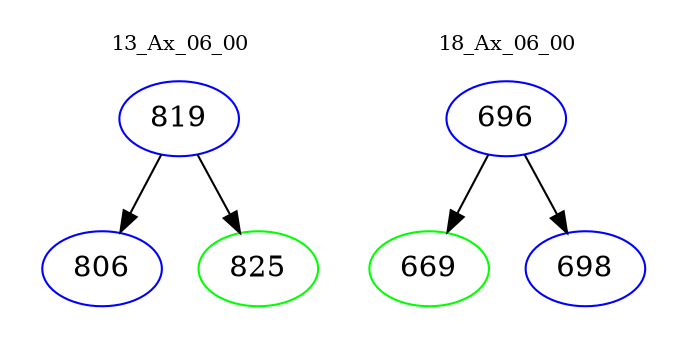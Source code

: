 digraph{
subgraph cluster_0 {
color = white
label = "13_Ax_06_00";
fontsize=10;
T0_819 [label="819", color="blue"]
T0_819 -> T0_806 [color="black"]
T0_806 [label="806", color="blue"]
T0_819 -> T0_825 [color="black"]
T0_825 [label="825", color="green"]
}
subgraph cluster_1 {
color = white
label = "18_Ax_06_00";
fontsize=10;
T1_696 [label="696", color="blue"]
T1_696 -> T1_669 [color="black"]
T1_669 [label="669", color="green"]
T1_696 -> T1_698 [color="black"]
T1_698 [label="698", color="blue"]
}
}
